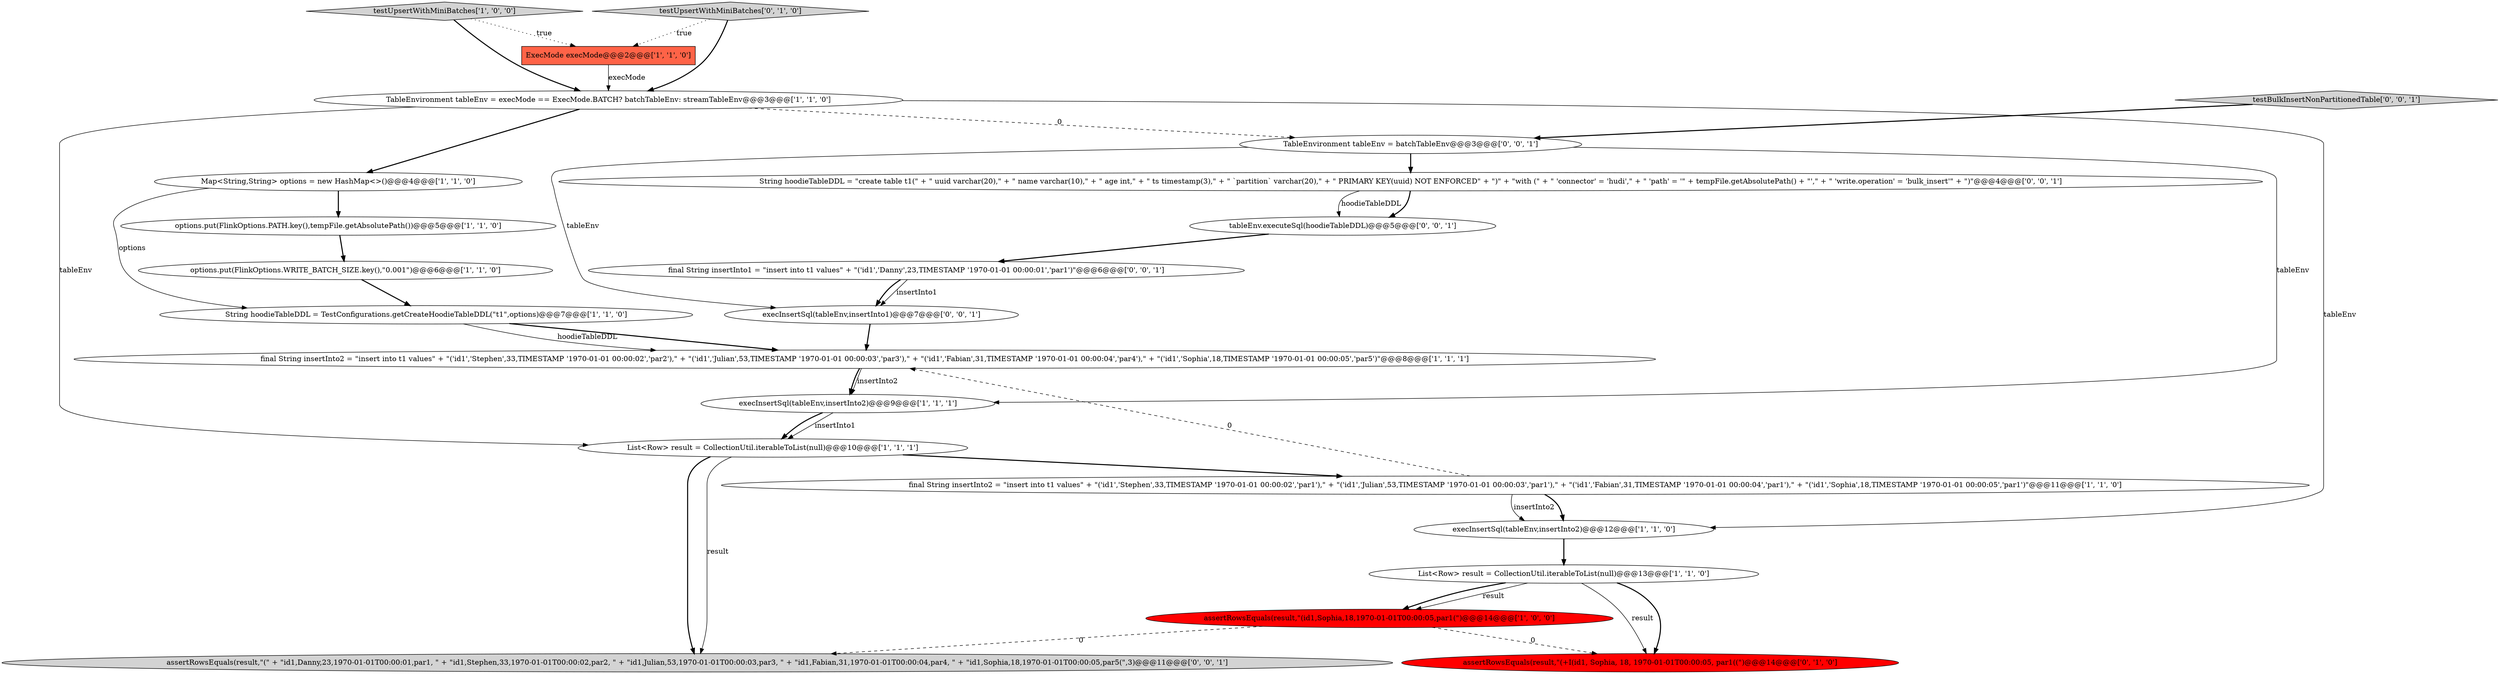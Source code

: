 digraph {
21 [style = filled, label = "assertRowsEquals(result,\"(\" + \"id1,Danny,23,1970-01-01T00:00:01,par1, \" + \"id1,Stephen,33,1970-01-01T00:00:02,par2, \" + \"id1,Julian,53,1970-01-01T00:00:03,par3, \" + \"id1,Fabian,31,1970-01-01T00:00:04,par4, \" + \"id1,Sophia,18,1970-01-01T00:00:05,par5(\",3)@@@11@@@['0', '0', '1']", fillcolor = lightgray, shape = ellipse image = "AAA0AAABBB3BBB"];
0 [style = filled, label = "testUpsertWithMiniBatches['1', '0', '0']", fillcolor = lightgray, shape = diamond image = "AAA0AAABBB1BBB"];
4 [style = filled, label = "options.put(FlinkOptions.WRITE_BATCH_SIZE.key(),\"0.001\")@@@6@@@['1', '1', '0']", fillcolor = white, shape = ellipse image = "AAA0AAABBB1BBB"];
15 [style = filled, label = "assertRowsEquals(result,\"(+I(id1, Sophia, 18, 1970-01-01T00:00:05, par1((\")@@@14@@@['0', '1', '0']", fillcolor = red, shape = ellipse image = "AAA1AAABBB2BBB"];
18 [style = filled, label = "String hoodieTableDDL = \"create table t1(\" + \" uuid varchar(20),\" + \" name varchar(10),\" + \" age int,\" + \" ts timestamp(3),\" + \" `partition` varchar(20),\" + \" PRIMARY KEY(uuid) NOT ENFORCED\" + \")\" + \"with (\" + \" 'connector' = 'hudi',\" + \" 'path' = '\" + tempFile.getAbsolutePath() + \"',\" + \" 'write.operation' = 'bulk_insert'\" + \")\"@@@4@@@['0', '0', '1']", fillcolor = white, shape = ellipse image = "AAA0AAABBB3BBB"];
20 [style = filled, label = "execInsertSql(tableEnv,insertInto1)@@@7@@@['0', '0', '1']", fillcolor = white, shape = ellipse image = "AAA0AAABBB3BBB"];
14 [style = filled, label = "testUpsertWithMiniBatches['0', '1', '0']", fillcolor = lightgray, shape = diamond image = "AAA0AAABBB2BBB"];
1 [style = filled, label = "Map<String,String> options = new HashMap<>()@@@4@@@['1', '1', '0']", fillcolor = white, shape = ellipse image = "AAA0AAABBB1BBB"];
17 [style = filled, label = "TableEnvironment tableEnv = batchTableEnv@@@3@@@['0', '0', '1']", fillcolor = white, shape = ellipse image = "AAA0AAABBB3BBB"];
13 [style = filled, label = "assertRowsEquals(result,\"(id1,Sophia,18,1970-01-01T00:00:05,par1(\")@@@14@@@['1', '0', '0']", fillcolor = red, shape = ellipse image = "AAA1AAABBB1BBB"];
3 [style = filled, label = "execInsertSql(tableEnv,insertInto2)@@@9@@@['1', '1', '1']", fillcolor = white, shape = ellipse image = "AAA0AAABBB1BBB"];
22 [style = filled, label = "testBulkInsertNonPartitionedTable['0', '0', '1']", fillcolor = lightgray, shape = diamond image = "AAA0AAABBB3BBB"];
2 [style = filled, label = "TableEnvironment tableEnv = execMode == ExecMode.BATCH? batchTableEnv: streamTableEnv@@@3@@@['1', '1', '0']", fillcolor = white, shape = ellipse image = "AAA0AAABBB1BBB"];
10 [style = filled, label = "List<Row> result = CollectionUtil.iterableToList(null)@@@10@@@['1', '1', '1']", fillcolor = white, shape = ellipse image = "AAA0AAABBB1BBB"];
19 [style = filled, label = "tableEnv.executeSql(hoodieTableDDL)@@@5@@@['0', '0', '1']", fillcolor = white, shape = ellipse image = "AAA0AAABBB3BBB"];
16 [style = filled, label = "final String insertInto1 = \"insert into t1 values\" + \"('id1','Danny',23,TIMESTAMP '1970-01-01 00:00:01','par1')\"@@@6@@@['0', '0', '1']", fillcolor = white, shape = ellipse image = "AAA0AAABBB3BBB"];
6 [style = filled, label = "final String insertInto2 = \"insert into t1 values\" + \"('id1','Stephen',33,TIMESTAMP '1970-01-01 00:00:02','par2'),\" + \"('id1','Julian',53,TIMESTAMP '1970-01-01 00:00:03','par3'),\" + \"('id1','Fabian',31,TIMESTAMP '1970-01-01 00:00:04','par4'),\" + \"('id1','Sophia',18,TIMESTAMP '1970-01-01 00:00:05','par5')\"@@@8@@@['1', '1', '1']", fillcolor = white, shape = ellipse image = "AAA0AAABBB1BBB"];
12 [style = filled, label = "String hoodieTableDDL = TestConfigurations.getCreateHoodieTableDDL(\"t1\",options)@@@7@@@['1', '1', '0']", fillcolor = white, shape = ellipse image = "AAA0AAABBB1BBB"];
11 [style = filled, label = "options.put(FlinkOptions.PATH.key(),tempFile.getAbsolutePath())@@@5@@@['1', '1', '0']", fillcolor = white, shape = ellipse image = "AAA0AAABBB1BBB"];
8 [style = filled, label = "final String insertInto2 = \"insert into t1 values\" + \"('id1','Stephen',33,TIMESTAMP '1970-01-01 00:00:02','par1'),\" + \"('id1','Julian',53,TIMESTAMP '1970-01-01 00:00:03','par1'),\" + \"('id1','Fabian',31,TIMESTAMP '1970-01-01 00:00:04','par1'),\" + \"('id1','Sophia',18,TIMESTAMP '1970-01-01 00:00:05','par1')\"@@@11@@@['1', '1', '0']", fillcolor = white, shape = ellipse image = "AAA0AAABBB1BBB"];
5 [style = filled, label = "List<Row> result = CollectionUtil.iterableToList(null)@@@13@@@['1', '1', '0']", fillcolor = white, shape = ellipse image = "AAA0AAABBB1BBB"];
9 [style = filled, label = "execInsertSql(tableEnv,insertInto2)@@@12@@@['1', '1', '0']", fillcolor = white, shape = ellipse image = "AAA0AAABBB1BBB"];
7 [style = filled, label = "ExecMode execMode@@@2@@@['1', '1', '0']", fillcolor = tomato, shape = box image = "AAA0AAABBB1BBB"];
5->13 [style = solid, label="result"];
6->3 [style = bold, label=""];
8->6 [style = dashed, label="0"];
5->15 [style = solid, label="result"];
2->1 [style = bold, label=""];
17->20 [style = solid, label="tableEnv"];
11->4 [style = bold, label=""];
0->2 [style = bold, label=""];
18->19 [style = bold, label=""];
5->15 [style = bold, label=""];
10->21 [style = bold, label=""];
20->6 [style = bold, label=""];
12->6 [style = bold, label=""];
2->17 [style = dashed, label="0"];
13->15 [style = dashed, label="0"];
1->11 [style = bold, label=""];
19->16 [style = bold, label=""];
7->2 [style = solid, label="execMode"];
6->3 [style = solid, label="insertInto2"];
12->6 [style = solid, label="hoodieTableDDL"];
17->3 [style = solid, label="tableEnv"];
1->12 [style = solid, label="options"];
10->21 [style = solid, label="result"];
3->10 [style = solid, label="insertInto1"];
3->10 [style = bold, label=""];
13->21 [style = dashed, label="0"];
10->8 [style = bold, label=""];
18->19 [style = solid, label="hoodieTableDDL"];
16->20 [style = solid, label="insertInto1"];
5->13 [style = bold, label=""];
14->7 [style = dotted, label="true"];
2->9 [style = solid, label="tableEnv"];
8->9 [style = bold, label=""];
9->5 [style = bold, label=""];
4->12 [style = bold, label=""];
22->17 [style = bold, label=""];
14->2 [style = bold, label=""];
16->20 [style = bold, label=""];
17->18 [style = bold, label=""];
0->7 [style = dotted, label="true"];
8->9 [style = solid, label="insertInto2"];
2->10 [style = solid, label="tableEnv"];
}

